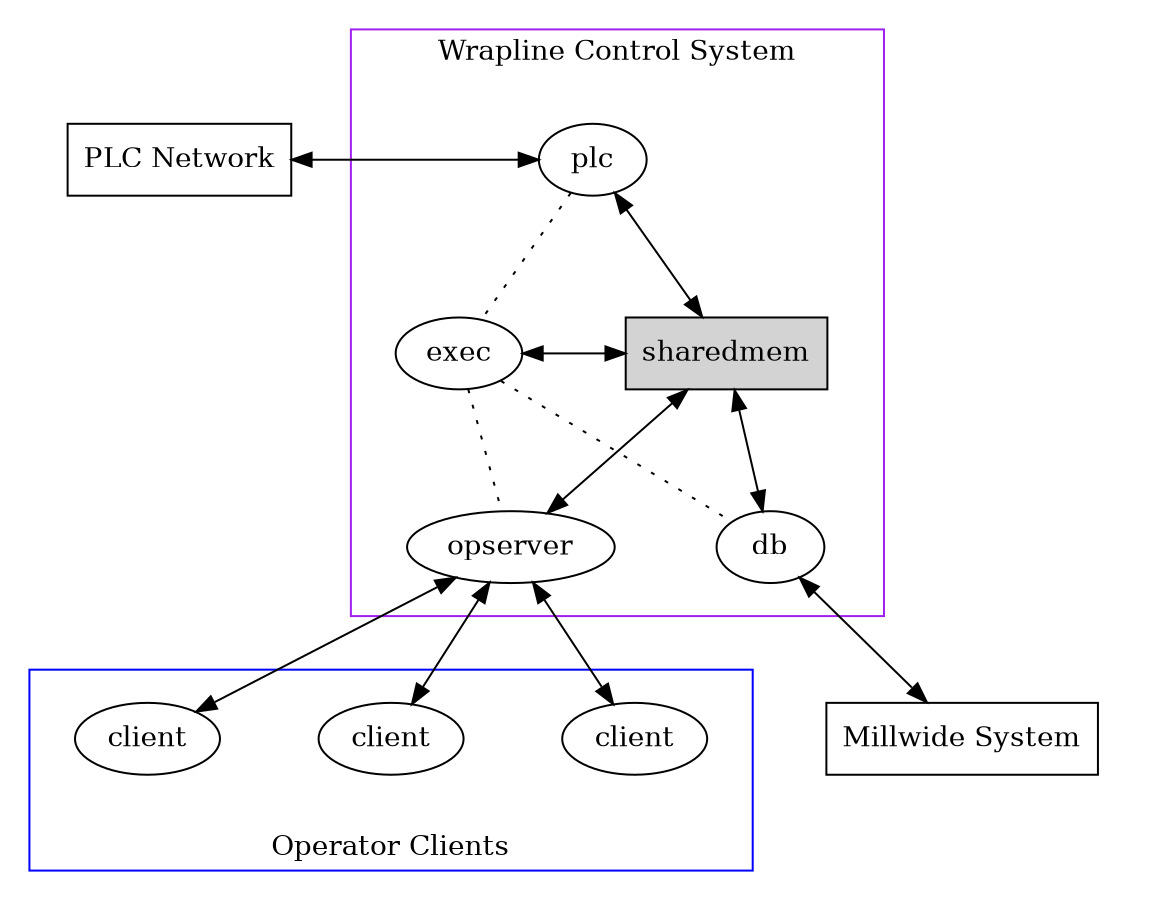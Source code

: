#+BEGIN_SRC dot :file test_graphviz.png :cmdline -Kdot -Tpng
digraph G {
  size="8,6"
  ratio=expand
  edge [dir=both]
  plcnet [shape=box, label="PLC Network"]
  subgraph cluster_wrapline {
    label="Wrapline Control System"
    color=purple
    subgraph {
    rank=same
    exec
    sharedmem [style=filled, fillcolor=lightgrey, shape=box]
    }
    edge[style=dotted, dir=none]
    exec -> opserver
    exec -> db
    plc -> exec
    edge [style=line, dir=both]
    exec -> sharedmem
    sharedmem -> db
    plc -> sharedmem
    sharedmem -> opserver
  }
  plcnet -> plc [constraint=false]
  millwide [shape=box, label="Millwide System"]
  db -> millwide

  subgraph cluster_opclients {
    color=blue
    label="Operator Clients"
    rankdir=LR
    labelloc=b
    node[label=client]
    opserver -> client1
    opserver -> client2
    opserver -> client3
  }
}

#+END_SRC
